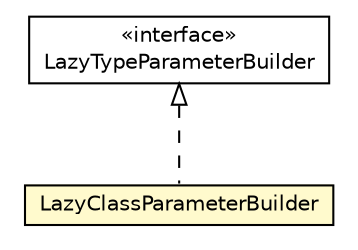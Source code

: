 #!/usr/local/bin/dot
#
# Class diagram 
# Generated by UMLGraph version 5.1 (http://www.umlgraph.org/)
#

digraph G {
	edge [fontname="Helvetica",fontsize=10,labelfontname="Helvetica",labelfontsize=10];
	node [fontname="Helvetica",fontsize=10,shape=plaintext];
	nodesep=0.25;
	ranksep=0.5;
	// org.androidtransfuse.analysis.adapter.LazyClassParameterBuilder
	c38529 [label=<<table title="org.androidtransfuse.analysis.adapter.LazyClassParameterBuilder" border="0" cellborder="1" cellspacing="0" cellpadding="2" port="p" bgcolor="lemonChiffon" href="./LazyClassParameterBuilder.html">
		<tr><td><table border="0" cellspacing="0" cellpadding="1">
<tr><td align="center" balign="center"> LazyClassParameterBuilder </td></tr>
		</table></td></tr>
		</table>>, fontname="Helvetica", fontcolor="black", fontsize=10.0];
	// org.androidtransfuse.analysis.adapter.LazyTypeParameterBuilder
	c38559 [label=<<table title="org.androidtransfuse.analysis.adapter.LazyTypeParameterBuilder" border="0" cellborder="1" cellspacing="0" cellpadding="2" port="p" href="./LazyTypeParameterBuilder.html">
		<tr><td><table border="0" cellspacing="0" cellpadding="1">
<tr><td align="center" balign="center"> &#171;interface&#187; </td></tr>
<tr><td align="center" balign="center"> LazyTypeParameterBuilder </td></tr>
		</table></td></tr>
		</table>>, fontname="Helvetica", fontcolor="black", fontsize=10.0];
	//org.androidtransfuse.analysis.adapter.LazyClassParameterBuilder implements org.androidtransfuse.analysis.adapter.LazyTypeParameterBuilder
	c38559:p -> c38529:p [dir=back,arrowtail=empty,style=dashed];
}

